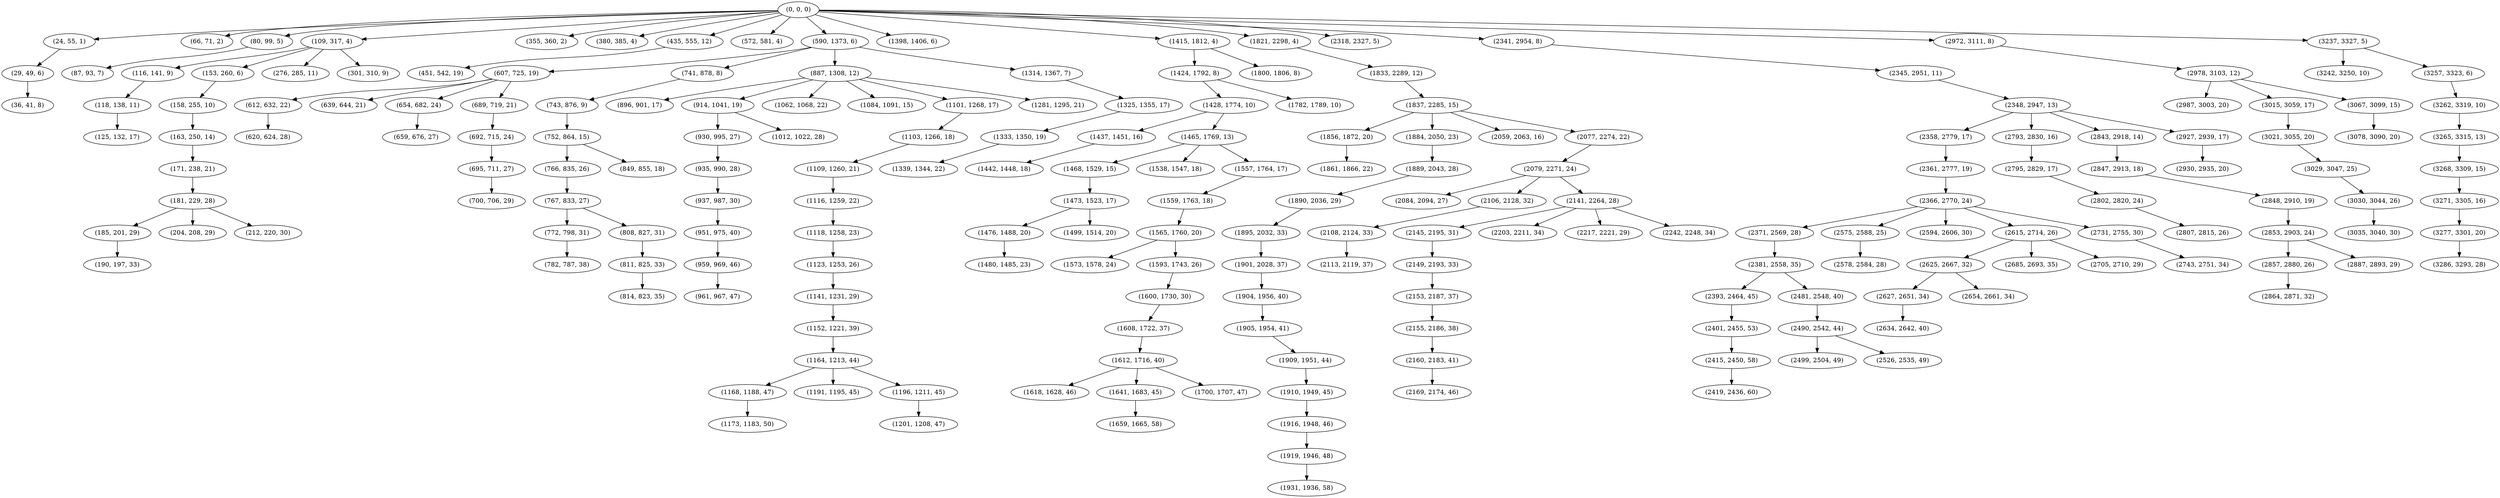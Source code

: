 digraph tree {
    "(0, 0, 0)";
    "(24, 55, 1)";
    "(29, 49, 6)";
    "(36, 41, 8)";
    "(66, 71, 2)";
    "(80, 99, 5)";
    "(87, 93, 7)";
    "(109, 317, 4)";
    "(116, 141, 9)";
    "(118, 138, 11)";
    "(125, 132, 17)";
    "(153, 260, 6)";
    "(158, 255, 10)";
    "(163, 250, 14)";
    "(171, 238, 21)";
    "(181, 229, 28)";
    "(185, 201, 29)";
    "(190, 197, 33)";
    "(204, 208, 29)";
    "(212, 220, 30)";
    "(276, 285, 11)";
    "(301, 310, 9)";
    "(355, 360, 2)";
    "(380, 385, 4)";
    "(435, 555, 12)";
    "(451, 542, 19)";
    "(572, 581, 4)";
    "(590, 1373, 6)";
    "(607, 725, 19)";
    "(612, 632, 22)";
    "(620, 624, 28)";
    "(639, 644, 21)";
    "(654, 682, 24)";
    "(659, 676, 27)";
    "(689, 719, 21)";
    "(692, 715, 24)";
    "(695, 711, 27)";
    "(700, 706, 29)";
    "(741, 878, 8)";
    "(743, 876, 9)";
    "(752, 864, 15)";
    "(766, 835, 26)";
    "(767, 833, 27)";
    "(772, 798, 31)";
    "(782, 787, 38)";
    "(808, 827, 31)";
    "(811, 825, 33)";
    "(814, 823, 35)";
    "(849, 855, 18)";
    "(887, 1308, 12)";
    "(896, 901, 17)";
    "(914, 1041, 19)";
    "(930, 995, 27)";
    "(935, 990, 28)";
    "(937, 987, 30)";
    "(951, 975, 40)";
    "(959, 969, 46)";
    "(961, 967, 47)";
    "(1012, 1022, 28)";
    "(1062, 1068, 22)";
    "(1084, 1091, 15)";
    "(1101, 1268, 17)";
    "(1103, 1266, 18)";
    "(1109, 1260, 21)";
    "(1116, 1259, 22)";
    "(1118, 1258, 23)";
    "(1123, 1253, 26)";
    "(1141, 1231, 29)";
    "(1152, 1221, 39)";
    "(1164, 1213, 44)";
    "(1168, 1188, 47)";
    "(1173, 1183, 50)";
    "(1191, 1195, 45)";
    "(1196, 1211, 45)";
    "(1201, 1208, 47)";
    "(1281, 1295, 21)";
    "(1314, 1367, 7)";
    "(1325, 1355, 17)";
    "(1333, 1350, 19)";
    "(1339, 1344, 22)";
    "(1398, 1406, 6)";
    "(1415, 1812, 4)";
    "(1424, 1792, 8)";
    "(1428, 1774, 10)";
    "(1437, 1451, 16)";
    "(1442, 1448, 18)";
    "(1465, 1769, 13)";
    "(1468, 1529, 15)";
    "(1473, 1523, 17)";
    "(1476, 1488, 20)";
    "(1480, 1485, 23)";
    "(1499, 1514, 20)";
    "(1538, 1547, 18)";
    "(1557, 1764, 17)";
    "(1559, 1763, 18)";
    "(1565, 1760, 20)";
    "(1573, 1578, 24)";
    "(1593, 1743, 26)";
    "(1600, 1730, 30)";
    "(1608, 1722, 37)";
    "(1612, 1716, 40)";
    "(1618, 1628, 46)";
    "(1641, 1683, 45)";
    "(1659, 1665, 58)";
    "(1700, 1707, 47)";
    "(1782, 1789, 10)";
    "(1800, 1806, 8)";
    "(1821, 2298, 4)";
    "(1833, 2289, 12)";
    "(1837, 2285, 15)";
    "(1856, 1872, 20)";
    "(1861, 1866, 22)";
    "(1884, 2050, 23)";
    "(1889, 2043, 28)";
    "(1890, 2036, 29)";
    "(1895, 2032, 33)";
    "(1901, 2028, 37)";
    "(1904, 1956, 40)";
    "(1905, 1954, 41)";
    "(1909, 1951, 44)";
    "(1910, 1949, 45)";
    "(1916, 1948, 46)";
    "(1919, 1946, 48)";
    "(1931, 1936, 58)";
    "(2059, 2063, 16)";
    "(2077, 2274, 22)";
    "(2079, 2271, 24)";
    "(2084, 2094, 27)";
    "(2106, 2128, 32)";
    "(2108, 2124, 33)";
    "(2113, 2119, 37)";
    "(2141, 2264, 28)";
    "(2145, 2195, 31)";
    "(2149, 2193, 33)";
    "(2153, 2187, 37)";
    "(2155, 2186, 38)";
    "(2160, 2183, 41)";
    "(2169, 2174, 46)";
    "(2203, 2211, 34)";
    "(2217, 2221, 29)";
    "(2242, 2248, 34)";
    "(2318, 2327, 5)";
    "(2341, 2954, 8)";
    "(2345, 2951, 11)";
    "(2348, 2947, 13)";
    "(2358, 2779, 17)";
    "(2361, 2777, 19)";
    "(2366, 2770, 24)";
    "(2371, 2569, 28)";
    "(2381, 2558, 35)";
    "(2393, 2464, 45)";
    "(2401, 2455, 53)";
    "(2415, 2450, 58)";
    "(2419, 2436, 60)";
    "(2481, 2548, 40)";
    "(2490, 2542, 44)";
    "(2499, 2504, 49)";
    "(2526, 2535, 49)";
    "(2575, 2588, 25)";
    "(2578, 2584, 28)";
    "(2594, 2606, 30)";
    "(2615, 2714, 26)";
    "(2625, 2667, 32)";
    "(2627, 2651, 34)";
    "(2634, 2642, 40)";
    "(2654, 2661, 34)";
    "(2685, 2693, 35)";
    "(2705, 2710, 29)";
    "(2731, 2755, 30)";
    "(2743, 2751, 34)";
    "(2793, 2830, 16)";
    "(2795, 2829, 17)";
    "(2802, 2820, 24)";
    "(2807, 2815, 26)";
    "(2843, 2918, 14)";
    "(2847, 2913, 18)";
    "(2848, 2910, 19)";
    "(2853, 2903, 24)";
    "(2857, 2880, 26)";
    "(2864, 2871, 32)";
    "(2887, 2893, 29)";
    "(2927, 2939, 17)";
    "(2930, 2935, 20)";
    "(2972, 3111, 8)";
    "(2978, 3103, 12)";
    "(2987, 3003, 20)";
    "(3015, 3059, 17)";
    "(3021, 3055, 20)";
    "(3029, 3047, 25)";
    "(3030, 3044, 26)";
    "(3035, 3040, 30)";
    "(3067, 3099, 15)";
    "(3078, 3090, 20)";
    "(3237, 3327, 5)";
    "(3242, 3250, 10)";
    "(3257, 3323, 6)";
    "(3262, 3319, 10)";
    "(3265, 3315, 13)";
    "(3268, 3309, 15)";
    "(3271, 3305, 16)";
    "(3277, 3301, 20)";
    "(3286, 3293, 28)";
    "(0, 0, 0)" -> "(24, 55, 1)";
    "(0, 0, 0)" -> "(66, 71, 2)";
    "(0, 0, 0)" -> "(80, 99, 5)";
    "(0, 0, 0)" -> "(109, 317, 4)";
    "(0, 0, 0)" -> "(355, 360, 2)";
    "(0, 0, 0)" -> "(380, 385, 4)";
    "(0, 0, 0)" -> "(435, 555, 12)";
    "(0, 0, 0)" -> "(572, 581, 4)";
    "(0, 0, 0)" -> "(590, 1373, 6)";
    "(0, 0, 0)" -> "(1398, 1406, 6)";
    "(0, 0, 0)" -> "(1415, 1812, 4)";
    "(0, 0, 0)" -> "(1821, 2298, 4)";
    "(0, 0, 0)" -> "(2318, 2327, 5)";
    "(0, 0, 0)" -> "(2341, 2954, 8)";
    "(0, 0, 0)" -> "(2972, 3111, 8)";
    "(0, 0, 0)" -> "(3237, 3327, 5)";
    "(24, 55, 1)" -> "(29, 49, 6)";
    "(29, 49, 6)" -> "(36, 41, 8)";
    "(80, 99, 5)" -> "(87, 93, 7)";
    "(109, 317, 4)" -> "(116, 141, 9)";
    "(109, 317, 4)" -> "(153, 260, 6)";
    "(109, 317, 4)" -> "(276, 285, 11)";
    "(109, 317, 4)" -> "(301, 310, 9)";
    "(116, 141, 9)" -> "(118, 138, 11)";
    "(118, 138, 11)" -> "(125, 132, 17)";
    "(153, 260, 6)" -> "(158, 255, 10)";
    "(158, 255, 10)" -> "(163, 250, 14)";
    "(163, 250, 14)" -> "(171, 238, 21)";
    "(171, 238, 21)" -> "(181, 229, 28)";
    "(181, 229, 28)" -> "(185, 201, 29)";
    "(181, 229, 28)" -> "(204, 208, 29)";
    "(181, 229, 28)" -> "(212, 220, 30)";
    "(185, 201, 29)" -> "(190, 197, 33)";
    "(435, 555, 12)" -> "(451, 542, 19)";
    "(590, 1373, 6)" -> "(607, 725, 19)";
    "(590, 1373, 6)" -> "(741, 878, 8)";
    "(590, 1373, 6)" -> "(887, 1308, 12)";
    "(590, 1373, 6)" -> "(1314, 1367, 7)";
    "(607, 725, 19)" -> "(612, 632, 22)";
    "(607, 725, 19)" -> "(639, 644, 21)";
    "(607, 725, 19)" -> "(654, 682, 24)";
    "(607, 725, 19)" -> "(689, 719, 21)";
    "(612, 632, 22)" -> "(620, 624, 28)";
    "(654, 682, 24)" -> "(659, 676, 27)";
    "(689, 719, 21)" -> "(692, 715, 24)";
    "(692, 715, 24)" -> "(695, 711, 27)";
    "(695, 711, 27)" -> "(700, 706, 29)";
    "(741, 878, 8)" -> "(743, 876, 9)";
    "(743, 876, 9)" -> "(752, 864, 15)";
    "(752, 864, 15)" -> "(766, 835, 26)";
    "(752, 864, 15)" -> "(849, 855, 18)";
    "(766, 835, 26)" -> "(767, 833, 27)";
    "(767, 833, 27)" -> "(772, 798, 31)";
    "(767, 833, 27)" -> "(808, 827, 31)";
    "(772, 798, 31)" -> "(782, 787, 38)";
    "(808, 827, 31)" -> "(811, 825, 33)";
    "(811, 825, 33)" -> "(814, 823, 35)";
    "(887, 1308, 12)" -> "(896, 901, 17)";
    "(887, 1308, 12)" -> "(914, 1041, 19)";
    "(887, 1308, 12)" -> "(1062, 1068, 22)";
    "(887, 1308, 12)" -> "(1084, 1091, 15)";
    "(887, 1308, 12)" -> "(1101, 1268, 17)";
    "(887, 1308, 12)" -> "(1281, 1295, 21)";
    "(914, 1041, 19)" -> "(930, 995, 27)";
    "(914, 1041, 19)" -> "(1012, 1022, 28)";
    "(930, 995, 27)" -> "(935, 990, 28)";
    "(935, 990, 28)" -> "(937, 987, 30)";
    "(937, 987, 30)" -> "(951, 975, 40)";
    "(951, 975, 40)" -> "(959, 969, 46)";
    "(959, 969, 46)" -> "(961, 967, 47)";
    "(1101, 1268, 17)" -> "(1103, 1266, 18)";
    "(1103, 1266, 18)" -> "(1109, 1260, 21)";
    "(1109, 1260, 21)" -> "(1116, 1259, 22)";
    "(1116, 1259, 22)" -> "(1118, 1258, 23)";
    "(1118, 1258, 23)" -> "(1123, 1253, 26)";
    "(1123, 1253, 26)" -> "(1141, 1231, 29)";
    "(1141, 1231, 29)" -> "(1152, 1221, 39)";
    "(1152, 1221, 39)" -> "(1164, 1213, 44)";
    "(1164, 1213, 44)" -> "(1168, 1188, 47)";
    "(1164, 1213, 44)" -> "(1191, 1195, 45)";
    "(1164, 1213, 44)" -> "(1196, 1211, 45)";
    "(1168, 1188, 47)" -> "(1173, 1183, 50)";
    "(1196, 1211, 45)" -> "(1201, 1208, 47)";
    "(1314, 1367, 7)" -> "(1325, 1355, 17)";
    "(1325, 1355, 17)" -> "(1333, 1350, 19)";
    "(1333, 1350, 19)" -> "(1339, 1344, 22)";
    "(1415, 1812, 4)" -> "(1424, 1792, 8)";
    "(1415, 1812, 4)" -> "(1800, 1806, 8)";
    "(1424, 1792, 8)" -> "(1428, 1774, 10)";
    "(1424, 1792, 8)" -> "(1782, 1789, 10)";
    "(1428, 1774, 10)" -> "(1437, 1451, 16)";
    "(1428, 1774, 10)" -> "(1465, 1769, 13)";
    "(1437, 1451, 16)" -> "(1442, 1448, 18)";
    "(1465, 1769, 13)" -> "(1468, 1529, 15)";
    "(1465, 1769, 13)" -> "(1538, 1547, 18)";
    "(1465, 1769, 13)" -> "(1557, 1764, 17)";
    "(1468, 1529, 15)" -> "(1473, 1523, 17)";
    "(1473, 1523, 17)" -> "(1476, 1488, 20)";
    "(1473, 1523, 17)" -> "(1499, 1514, 20)";
    "(1476, 1488, 20)" -> "(1480, 1485, 23)";
    "(1557, 1764, 17)" -> "(1559, 1763, 18)";
    "(1559, 1763, 18)" -> "(1565, 1760, 20)";
    "(1565, 1760, 20)" -> "(1573, 1578, 24)";
    "(1565, 1760, 20)" -> "(1593, 1743, 26)";
    "(1593, 1743, 26)" -> "(1600, 1730, 30)";
    "(1600, 1730, 30)" -> "(1608, 1722, 37)";
    "(1608, 1722, 37)" -> "(1612, 1716, 40)";
    "(1612, 1716, 40)" -> "(1618, 1628, 46)";
    "(1612, 1716, 40)" -> "(1641, 1683, 45)";
    "(1612, 1716, 40)" -> "(1700, 1707, 47)";
    "(1641, 1683, 45)" -> "(1659, 1665, 58)";
    "(1821, 2298, 4)" -> "(1833, 2289, 12)";
    "(1833, 2289, 12)" -> "(1837, 2285, 15)";
    "(1837, 2285, 15)" -> "(1856, 1872, 20)";
    "(1837, 2285, 15)" -> "(1884, 2050, 23)";
    "(1837, 2285, 15)" -> "(2059, 2063, 16)";
    "(1837, 2285, 15)" -> "(2077, 2274, 22)";
    "(1856, 1872, 20)" -> "(1861, 1866, 22)";
    "(1884, 2050, 23)" -> "(1889, 2043, 28)";
    "(1889, 2043, 28)" -> "(1890, 2036, 29)";
    "(1890, 2036, 29)" -> "(1895, 2032, 33)";
    "(1895, 2032, 33)" -> "(1901, 2028, 37)";
    "(1901, 2028, 37)" -> "(1904, 1956, 40)";
    "(1904, 1956, 40)" -> "(1905, 1954, 41)";
    "(1905, 1954, 41)" -> "(1909, 1951, 44)";
    "(1909, 1951, 44)" -> "(1910, 1949, 45)";
    "(1910, 1949, 45)" -> "(1916, 1948, 46)";
    "(1916, 1948, 46)" -> "(1919, 1946, 48)";
    "(1919, 1946, 48)" -> "(1931, 1936, 58)";
    "(2077, 2274, 22)" -> "(2079, 2271, 24)";
    "(2079, 2271, 24)" -> "(2084, 2094, 27)";
    "(2079, 2271, 24)" -> "(2106, 2128, 32)";
    "(2079, 2271, 24)" -> "(2141, 2264, 28)";
    "(2106, 2128, 32)" -> "(2108, 2124, 33)";
    "(2108, 2124, 33)" -> "(2113, 2119, 37)";
    "(2141, 2264, 28)" -> "(2145, 2195, 31)";
    "(2141, 2264, 28)" -> "(2203, 2211, 34)";
    "(2141, 2264, 28)" -> "(2217, 2221, 29)";
    "(2141, 2264, 28)" -> "(2242, 2248, 34)";
    "(2145, 2195, 31)" -> "(2149, 2193, 33)";
    "(2149, 2193, 33)" -> "(2153, 2187, 37)";
    "(2153, 2187, 37)" -> "(2155, 2186, 38)";
    "(2155, 2186, 38)" -> "(2160, 2183, 41)";
    "(2160, 2183, 41)" -> "(2169, 2174, 46)";
    "(2341, 2954, 8)" -> "(2345, 2951, 11)";
    "(2345, 2951, 11)" -> "(2348, 2947, 13)";
    "(2348, 2947, 13)" -> "(2358, 2779, 17)";
    "(2348, 2947, 13)" -> "(2793, 2830, 16)";
    "(2348, 2947, 13)" -> "(2843, 2918, 14)";
    "(2348, 2947, 13)" -> "(2927, 2939, 17)";
    "(2358, 2779, 17)" -> "(2361, 2777, 19)";
    "(2361, 2777, 19)" -> "(2366, 2770, 24)";
    "(2366, 2770, 24)" -> "(2371, 2569, 28)";
    "(2366, 2770, 24)" -> "(2575, 2588, 25)";
    "(2366, 2770, 24)" -> "(2594, 2606, 30)";
    "(2366, 2770, 24)" -> "(2615, 2714, 26)";
    "(2366, 2770, 24)" -> "(2731, 2755, 30)";
    "(2371, 2569, 28)" -> "(2381, 2558, 35)";
    "(2381, 2558, 35)" -> "(2393, 2464, 45)";
    "(2381, 2558, 35)" -> "(2481, 2548, 40)";
    "(2393, 2464, 45)" -> "(2401, 2455, 53)";
    "(2401, 2455, 53)" -> "(2415, 2450, 58)";
    "(2415, 2450, 58)" -> "(2419, 2436, 60)";
    "(2481, 2548, 40)" -> "(2490, 2542, 44)";
    "(2490, 2542, 44)" -> "(2499, 2504, 49)";
    "(2490, 2542, 44)" -> "(2526, 2535, 49)";
    "(2575, 2588, 25)" -> "(2578, 2584, 28)";
    "(2615, 2714, 26)" -> "(2625, 2667, 32)";
    "(2615, 2714, 26)" -> "(2685, 2693, 35)";
    "(2615, 2714, 26)" -> "(2705, 2710, 29)";
    "(2625, 2667, 32)" -> "(2627, 2651, 34)";
    "(2625, 2667, 32)" -> "(2654, 2661, 34)";
    "(2627, 2651, 34)" -> "(2634, 2642, 40)";
    "(2731, 2755, 30)" -> "(2743, 2751, 34)";
    "(2793, 2830, 16)" -> "(2795, 2829, 17)";
    "(2795, 2829, 17)" -> "(2802, 2820, 24)";
    "(2802, 2820, 24)" -> "(2807, 2815, 26)";
    "(2843, 2918, 14)" -> "(2847, 2913, 18)";
    "(2847, 2913, 18)" -> "(2848, 2910, 19)";
    "(2848, 2910, 19)" -> "(2853, 2903, 24)";
    "(2853, 2903, 24)" -> "(2857, 2880, 26)";
    "(2853, 2903, 24)" -> "(2887, 2893, 29)";
    "(2857, 2880, 26)" -> "(2864, 2871, 32)";
    "(2927, 2939, 17)" -> "(2930, 2935, 20)";
    "(2972, 3111, 8)" -> "(2978, 3103, 12)";
    "(2978, 3103, 12)" -> "(2987, 3003, 20)";
    "(2978, 3103, 12)" -> "(3015, 3059, 17)";
    "(2978, 3103, 12)" -> "(3067, 3099, 15)";
    "(3015, 3059, 17)" -> "(3021, 3055, 20)";
    "(3021, 3055, 20)" -> "(3029, 3047, 25)";
    "(3029, 3047, 25)" -> "(3030, 3044, 26)";
    "(3030, 3044, 26)" -> "(3035, 3040, 30)";
    "(3067, 3099, 15)" -> "(3078, 3090, 20)";
    "(3237, 3327, 5)" -> "(3242, 3250, 10)";
    "(3237, 3327, 5)" -> "(3257, 3323, 6)";
    "(3257, 3323, 6)" -> "(3262, 3319, 10)";
    "(3262, 3319, 10)" -> "(3265, 3315, 13)";
    "(3265, 3315, 13)" -> "(3268, 3309, 15)";
    "(3268, 3309, 15)" -> "(3271, 3305, 16)";
    "(3271, 3305, 16)" -> "(3277, 3301, 20)";
    "(3277, 3301, 20)" -> "(3286, 3293, 28)";
}
